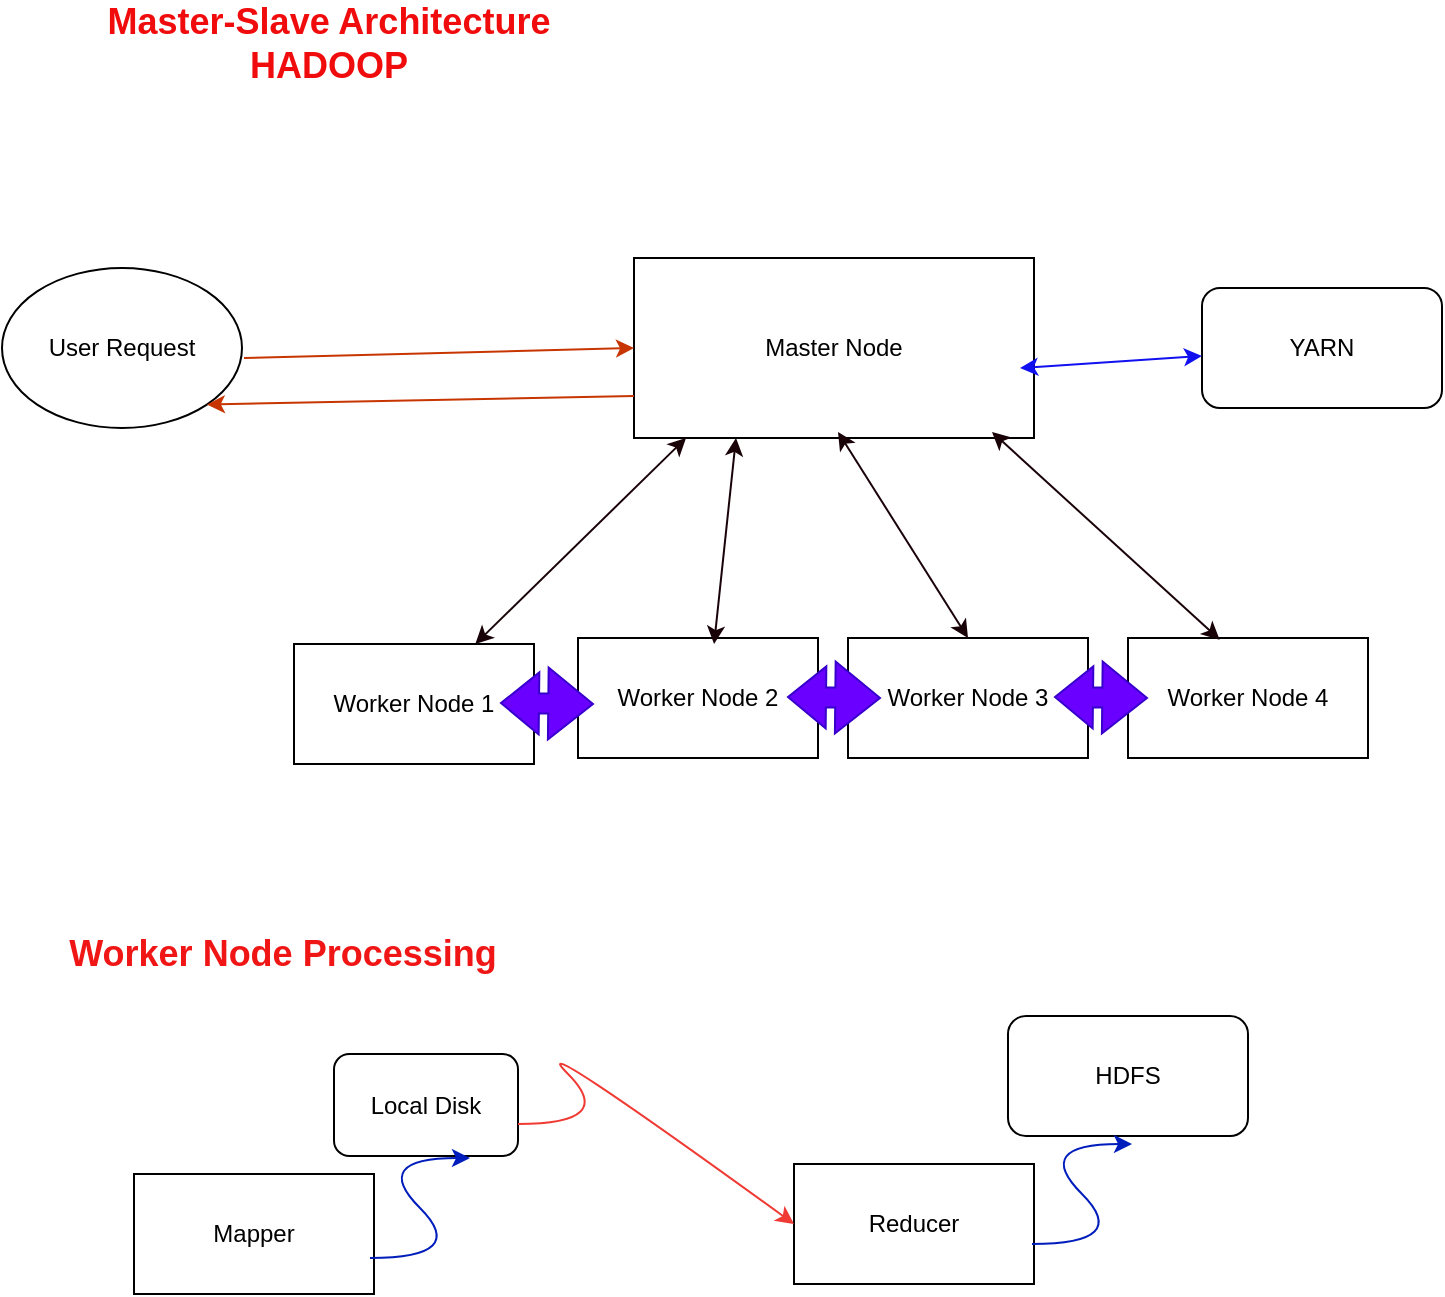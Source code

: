 <mxfile version="21.5.0" type="github">
  <diagram name="Page-1" id="vuUPm-XfM37HLUpJ9oZ0">
    <mxGraphModel dx="1143" dy="673" grid="0" gridSize="10" guides="1" tooltips="1" connect="1" arrows="1" fold="1" page="1" pageScale="1" pageWidth="827" pageHeight="1169" background="#ffffff" math="0" shadow="0">
      <root>
        <mxCell id="0" />
        <mxCell id="1" parent="0" />
        <mxCell id="yzupR0AR46HFefX1UoHn-1" value="User Request" style="ellipse;whiteSpace=wrap;html=1;" vertex="1" parent="1">
          <mxGeometry x="20" y="410" width="120" height="80" as="geometry" />
        </mxCell>
        <mxCell id="yzupR0AR46HFefX1UoHn-2" value="Master Node" style="rounded=0;whiteSpace=wrap;html=1;" vertex="1" parent="1">
          <mxGeometry x="336" y="405" width="200" height="90" as="geometry" />
        </mxCell>
        <mxCell id="yzupR0AR46HFefX1UoHn-3" value="Worker Node 1" style="rounded=0;whiteSpace=wrap;html=1;" vertex="1" parent="1">
          <mxGeometry x="166" y="598" width="120" height="60" as="geometry" />
        </mxCell>
        <mxCell id="yzupR0AR46HFefX1UoHn-4" value="Worker Node 2" style="rounded=0;whiteSpace=wrap;html=1;" vertex="1" parent="1">
          <mxGeometry x="308" y="595" width="120" height="60" as="geometry" />
        </mxCell>
        <mxCell id="yzupR0AR46HFefX1UoHn-5" value="Worker Node 3" style="rounded=0;whiteSpace=wrap;html=1;" vertex="1" parent="1">
          <mxGeometry x="443" y="595" width="120" height="60" as="geometry" />
        </mxCell>
        <mxCell id="yzupR0AR46HFefX1UoHn-6" value="Worker Node 4" style="rounded=0;whiteSpace=wrap;html=1;" vertex="1" parent="1">
          <mxGeometry x="583" y="595" width="120" height="60" as="geometry" />
        </mxCell>
        <mxCell id="yzupR0AR46HFefX1UoHn-7" value="" style="endArrow=classic;startArrow=classic;html=1;rounded=0;strokeColor=#190308;" edge="1" parent="1" source="yzupR0AR46HFefX1UoHn-3">
          <mxGeometry width="50" height="50" relative="1" as="geometry">
            <mxPoint x="312" y="545" as="sourcePoint" />
            <mxPoint x="362" y="495" as="targetPoint" />
          </mxGeometry>
        </mxCell>
        <mxCell id="yzupR0AR46HFefX1UoHn-8" value="" style="endArrow=classic;startArrow=classic;html=1;rounded=0;strokeColor=#190308;exitX=0.567;exitY=0.05;exitDx=0;exitDy=0;exitPerimeter=0;" edge="1" parent="1" source="yzupR0AR46HFefX1UoHn-4">
          <mxGeometry width="50" height="50" relative="1" as="geometry">
            <mxPoint x="282" y="598" as="sourcePoint" />
            <mxPoint x="387" y="495" as="targetPoint" />
          </mxGeometry>
        </mxCell>
        <mxCell id="yzupR0AR46HFefX1UoHn-9" value="" style="endArrow=classic;startArrow=classic;html=1;rounded=0;strokeColor=#190308;exitX=0.5;exitY=0;exitDx=0;exitDy=0;" edge="1" parent="1" source="yzupR0AR46HFefX1UoHn-5">
          <mxGeometry width="50" height="50" relative="1" as="geometry">
            <mxPoint x="333" y="595" as="sourcePoint" />
            <mxPoint x="438" y="492" as="targetPoint" />
          </mxGeometry>
        </mxCell>
        <mxCell id="yzupR0AR46HFefX1UoHn-10" value="" style="endArrow=classic;startArrow=classic;html=1;rounded=0;strokeColor=#190308;exitX=0.382;exitY=0.014;exitDx=0;exitDy=0;exitPerimeter=0;" edge="1" parent="1" source="yzupR0AR46HFefX1UoHn-6">
          <mxGeometry width="50" height="50" relative="1" as="geometry">
            <mxPoint x="410" y="595" as="sourcePoint" />
            <mxPoint x="515" y="492" as="targetPoint" />
          </mxGeometry>
        </mxCell>
        <mxCell id="yzupR0AR46HFefX1UoHn-11" value="YARN" style="rounded=1;whiteSpace=wrap;html=1;" vertex="1" parent="1">
          <mxGeometry x="620" y="420" width="120" height="60" as="geometry" />
        </mxCell>
        <mxCell id="yzupR0AR46HFefX1UoHn-12" value="" style="endArrow=classic;startArrow=classic;html=1;rounded=0;strokeColor=#1111F0;" edge="1" parent="1" target="yzupR0AR46HFefX1UoHn-11">
          <mxGeometry width="50" height="50" relative="1" as="geometry">
            <mxPoint x="529" y="460" as="sourcePoint" />
            <mxPoint x="579" y="410" as="targetPoint" />
          </mxGeometry>
        </mxCell>
        <mxCell id="yzupR0AR46HFefX1UoHn-13" value="&lt;font size=&quot;1&quot; color=&quot;#f01616&quot;&gt;&lt;b style=&quot;font-size: 18px;&quot;&gt;Worker Node Processing&lt;/b&gt;&lt;/font&gt;" style="text;html=1;strokeColor=none;fillColor=none;align=center;verticalAlign=middle;whiteSpace=wrap;rounded=0;" vertex="1" parent="1">
          <mxGeometry x="20" y="738" width="281" height="30" as="geometry" />
        </mxCell>
        <mxCell id="yzupR0AR46HFefX1UoHn-14" value="Mapper" style="rounded=0;whiteSpace=wrap;html=1;" vertex="1" parent="1">
          <mxGeometry x="86" y="863" width="120" height="60" as="geometry" />
        </mxCell>
        <mxCell id="yzupR0AR46HFefX1UoHn-15" value="Reducer" style="rounded=0;whiteSpace=wrap;html=1;" vertex="1" parent="1">
          <mxGeometry x="416" y="858" width="120" height="60" as="geometry" />
        </mxCell>
        <mxCell id="yzupR0AR46HFefX1UoHn-16" value="Local Disk" style="rounded=1;whiteSpace=wrap;html=1;" vertex="1" parent="1">
          <mxGeometry x="186" y="803" width="92" height="51" as="geometry" />
        </mxCell>
        <mxCell id="yzupR0AR46HFefX1UoHn-17" value="" style="curved=1;endArrow=classic;html=1;rounded=0;entryX=0;entryY=0.5;entryDx=0;entryDy=0;strokeColor=#F03B35;" edge="1" parent="1" target="yzupR0AR46HFefX1UoHn-15">
          <mxGeometry width="50" height="50" relative="1" as="geometry">
            <mxPoint x="278" y="838" as="sourcePoint" />
            <mxPoint x="328" y="788" as="targetPoint" />
            <Array as="points">
              <mxPoint x="328" y="838" />
              <mxPoint x="278" y="788" />
            </Array>
          </mxGeometry>
        </mxCell>
        <mxCell id="yzupR0AR46HFefX1UoHn-18" value="" style="curved=1;endArrow=classic;html=1;rounded=0;fillColor=#0050ef;strokeColor=#001DBC;" edge="1" parent="1">
          <mxGeometry width="50" height="50" relative="1" as="geometry">
            <mxPoint x="204" y="905" as="sourcePoint" />
            <mxPoint x="254" y="855" as="targetPoint" />
            <Array as="points">
              <mxPoint x="254" y="905" />
              <mxPoint x="204" y="855" />
            </Array>
          </mxGeometry>
        </mxCell>
        <mxCell id="yzupR0AR46HFefX1UoHn-19" value="HDFS" style="rounded=1;whiteSpace=wrap;html=1;" vertex="1" parent="1">
          <mxGeometry x="523" y="784" width="120" height="60" as="geometry" />
        </mxCell>
        <mxCell id="yzupR0AR46HFefX1UoHn-20" value="" style="curved=1;endArrow=classic;html=1;rounded=0;fillColor=#0050ef;strokeColor=#001DBC;" edge="1" parent="1">
          <mxGeometry width="50" height="50" relative="1" as="geometry">
            <mxPoint x="535" y="898" as="sourcePoint" />
            <mxPoint x="585" y="848" as="targetPoint" />
            <Array as="points">
              <mxPoint x="585" y="898" />
              <mxPoint x="535" y="848" />
            </Array>
          </mxGeometry>
        </mxCell>
        <mxCell id="yzupR0AR46HFefX1UoHn-21" value="" style="shape=flexArrow;endArrow=classic;startArrow=classic;html=1;rounded=0;endWidth=25;endSize=7.12;fillColor=#6a00ff;strokeColor=#3700CC;" edge="1" parent="1">
          <mxGeometry width="100" height="100" relative="1" as="geometry">
            <mxPoint x="269" y="627.5" as="sourcePoint" />
            <mxPoint x="316" y="628" as="targetPoint" />
          </mxGeometry>
        </mxCell>
        <mxCell id="yzupR0AR46HFefX1UoHn-22" value="" style="shape=flexArrow;endArrow=classic;startArrow=classic;html=1;rounded=0;endWidth=25;endSize=7.12;fillColor=#6a00ff;strokeColor=#3700CC;" edge="1" parent="1">
          <mxGeometry width="100" height="100" relative="1" as="geometry">
            <mxPoint x="412.5" y="624.5" as="sourcePoint" />
            <mxPoint x="459.5" y="625" as="targetPoint" />
          </mxGeometry>
        </mxCell>
        <mxCell id="yzupR0AR46HFefX1UoHn-23" value="" style="shape=flexArrow;endArrow=classic;startArrow=classic;html=1;rounded=0;endWidth=25;endSize=7.12;fillColor=#6a00ff;strokeColor=#3700CC;" edge="1" parent="1">
          <mxGeometry width="100" height="100" relative="1" as="geometry">
            <mxPoint x="546" y="624.5" as="sourcePoint" />
            <mxPoint x="593" y="625" as="targetPoint" />
          </mxGeometry>
        </mxCell>
        <mxCell id="yzupR0AR46HFefX1UoHn-24" value="" style="endArrow=classic;html=1;rounded=0;entryX=0;entryY=0.5;entryDx=0;entryDy=0;fillColor=#fa6800;strokeColor=#C73500;" edge="1" parent="1" target="yzupR0AR46HFefX1UoHn-2">
          <mxGeometry width="50" height="50" relative="1" as="geometry">
            <mxPoint x="141" y="455" as="sourcePoint" />
            <mxPoint x="191" y="405" as="targetPoint" />
          </mxGeometry>
        </mxCell>
        <mxCell id="yzupR0AR46HFefX1UoHn-25" value="" style="endArrow=classic;html=1;rounded=0;entryX=1;entryY=1;entryDx=0;entryDy=0;fillColor=#fa6800;strokeColor=#C73500;" edge="1" parent="1" target="yzupR0AR46HFefX1UoHn-1">
          <mxGeometry width="50" height="50" relative="1" as="geometry">
            <mxPoint x="336" y="474" as="sourcePoint" />
            <mxPoint x="386" y="424" as="targetPoint" />
          </mxGeometry>
        </mxCell>
        <mxCell id="yzupR0AR46HFefX1UoHn-27" value="&lt;font color=&quot;#f00c0c&quot; style=&quot;font-size: 18px;&quot;&gt;&lt;b&gt;Master-Slave Architecture&lt;br&gt;HADOOP&lt;br&gt;&lt;/b&gt;&lt;/font&gt;" style="text;html=1;strokeColor=none;fillColor=none;align=center;verticalAlign=middle;whiteSpace=wrap;rounded=0;" vertex="1" parent="1">
          <mxGeometry x="31" y="283" width="305" height="30" as="geometry" />
        </mxCell>
      </root>
    </mxGraphModel>
  </diagram>
</mxfile>
